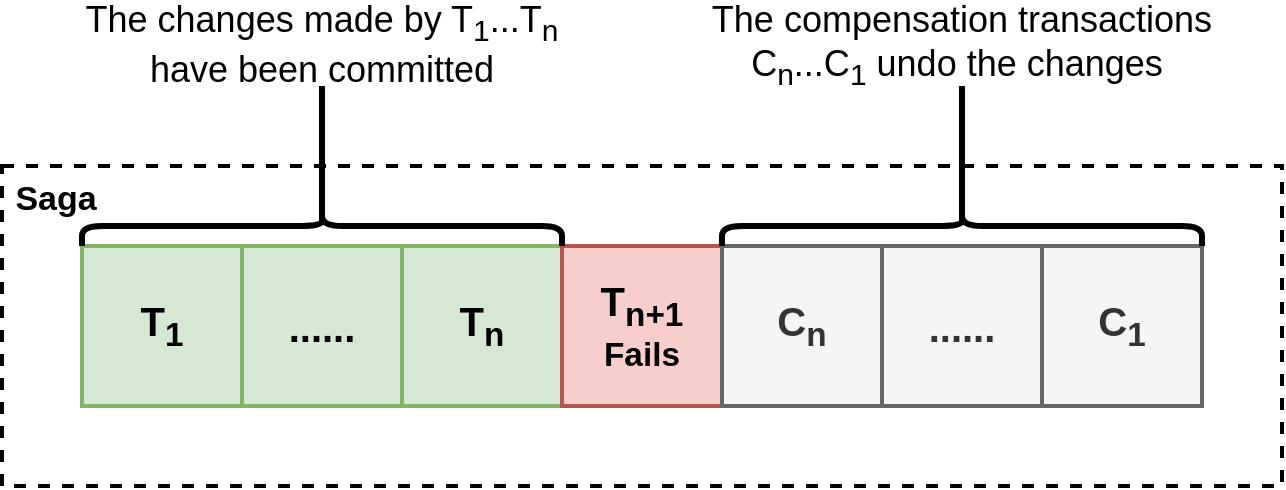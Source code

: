 <mxfile version="13.1.6" type="device"><diagram id="S5WJzVy-Ao5peLWkPrwk" name="Page-1"><mxGraphModel dx="1554" dy="675" grid="1" gridSize="10" guides="1" tooltips="1" connect="1" arrows="1" fold="1" page="1" pageScale="1" pageWidth="2000" pageHeight="2000" math="0" shadow="0"><root><mxCell id="0"/><mxCell id="1" parent="0"/><mxCell id="teWqGvkERBLunDA6zhhT-15" value="&lt;font style=&quot;font-size: 17px&quot;&gt;&lt;b&gt;&amp;nbsp;Saga&lt;/b&gt;&lt;/font&gt;" style="rounded=0;whiteSpace=wrap;html=1;strokeWidth=2;align=left;verticalAlign=top;dashed=1;" vertex="1" parent="1"><mxGeometry x="240" y="240" width="640" height="160" as="geometry"/></mxCell><mxCell id="teWqGvkERBLunDA6zhhT-2" value="&lt;font size=&quot;1&quot;&gt;&lt;b style=&quot;font-size: 20px&quot;&gt;T&lt;sub&gt;1&lt;/sub&gt;&lt;/b&gt;&lt;/font&gt;" style="whiteSpace=wrap;html=1;aspect=fixed;strokeWidth=2;fillColor=#d5e8d4;strokeColor=#82b366;" vertex="1" parent="1"><mxGeometry x="280" y="280" width="80" height="80" as="geometry"/></mxCell><mxCell id="teWqGvkERBLunDA6zhhT-3" value="&lt;font style=&quot;font-size: 20px&quot;&gt;&lt;b&gt;......&lt;/b&gt;&lt;/font&gt;" style="whiteSpace=wrap;html=1;aspect=fixed;strokeWidth=2;fillColor=#d5e8d4;strokeColor=#82b366;" vertex="1" parent="1"><mxGeometry x="360" y="280" width="80" height="80" as="geometry"/></mxCell><mxCell id="teWqGvkERBLunDA6zhhT-9" value="&lt;span style=&quot;font-size: 20px&quot;&gt;&lt;b&gt;T&lt;sub&gt;n&lt;/sub&gt;&lt;/b&gt;&lt;/span&gt;" style="whiteSpace=wrap;html=1;aspect=fixed;strokeWidth=2;fillColor=#d5e8d4;strokeColor=#82b366;" vertex="1" parent="1"><mxGeometry x="440" y="280" width="80" height="80" as="geometry"/></mxCell><mxCell id="teWqGvkERBLunDA6zhhT-11" value="&lt;b style=&quot;font-size: 20px&quot;&gt;T&lt;sub&gt;n+1&lt;/sub&gt;&lt;/b&gt;&lt;b style=&quot;font-size: 16.667px&quot;&gt;&lt;br&gt;Fails&lt;br&gt;&lt;/b&gt;" style="whiteSpace=wrap;html=1;aspect=fixed;strokeWidth=2;fillColor=#f8cecc;strokeColor=#b85450;" vertex="1" parent="1"><mxGeometry x="520" y="280" width="80" height="80" as="geometry"/></mxCell><mxCell id="teWqGvkERBLunDA6zhhT-12" value="&lt;span style=&quot;font-size: 20px&quot;&gt;&lt;b&gt;C&lt;sub&gt;n&lt;/sub&gt;&lt;/b&gt;&lt;/span&gt;" style="whiteSpace=wrap;html=1;aspect=fixed;strokeWidth=2;fillColor=#f5f5f5;strokeColor=#666666;fontColor=#333333;" vertex="1" parent="1"><mxGeometry x="600" y="280" width="80" height="80" as="geometry"/></mxCell><mxCell id="teWqGvkERBLunDA6zhhT-13" value="&lt;font style=&quot;font-size: 20px&quot;&gt;&lt;b&gt;......&lt;/b&gt;&lt;/font&gt;" style="whiteSpace=wrap;html=1;aspect=fixed;strokeWidth=2;fillColor=#f5f5f5;strokeColor=#666666;fontColor=#333333;" vertex="1" parent="1"><mxGeometry x="680" y="280" width="80" height="80" as="geometry"/></mxCell><mxCell id="teWqGvkERBLunDA6zhhT-14" value="&lt;span style=&quot;font-size: 20px&quot;&gt;&lt;b&gt;C&lt;sub&gt;1&lt;/sub&gt;&lt;/b&gt;&lt;/span&gt;" style="whiteSpace=wrap;html=1;aspect=fixed;strokeWidth=2;fillColor=#f5f5f5;strokeColor=#666666;fontColor=#333333;" vertex="1" parent="1"><mxGeometry x="760" y="280" width="80" height="80" as="geometry"/></mxCell><mxCell id="teWqGvkERBLunDA6zhhT-16" value="" style="shape=curlyBracket;whiteSpace=wrap;html=1;rounded=1;strokeWidth=3;rotation=90;" vertex="1" parent="1"><mxGeometry x="390" y="150" width="20" height="240" as="geometry"/></mxCell><mxCell id="teWqGvkERBLunDA6zhhT-17" value="" style="shape=curlyBracket;whiteSpace=wrap;html=1;rounded=1;strokeWidth=3;rotation=90;" vertex="1" parent="1"><mxGeometry x="710" y="150" width="20" height="240" as="geometry"/></mxCell><mxCell id="teWqGvkERBLunDA6zhhT-18" value="" style="endArrow=none;html=1;strokeWidth=3;entryX=0.1;entryY=0.5;entryDx=0;entryDy=0;entryPerimeter=0;" edge="1" parent="1" target="teWqGvkERBLunDA6zhhT-17"><mxGeometry width="50" height="50" relative="1" as="geometry"><mxPoint x="720" y="200" as="sourcePoint"/><mxPoint x="820" y="320" as="targetPoint"/></mxGeometry></mxCell><mxCell id="teWqGvkERBLunDA6zhhT-19" value="" style="endArrow=none;html=1;strokeWidth=3;exitX=0.1;exitY=0.5;exitDx=0;exitDy=0;exitPerimeter=0;" edge="1" parent="1" source="teWqGvkERBLunDA6zhhT-16"><mxGeometry width="50" height="50" relative="1" as="geometry"><mxPoint x="730" y="210" as="sourcePoint"/><mxPoint x="400" y="200" as="targetPoint"/></mxGeometry></mxCell><mxCell id="teWqGvkERBLunDA6zhhT-20" value="&lt;font style=&quot;font-size: 18px&quot;&gt;The changes made by T&lt;sub&gt;1&lt;/sub&gt;...T&lt;sub&gt;n&lt;/sub&gt; have been committed&lt;/font&gt;" style="text;html=1;strokeColor=none;fillColor=none;align=center;verticalAlign=middle;whiteSpace=wrap;rounded=0;" vertex="1" parent="1"><mxGeometry x="260" y="160" width="280" height="40" as="geometry"/></mxCell><mxCell id="teWqGvkERBLunDA6zhhT-21" value="&lt;font style=&quot;font-size: 18px&quot;&gt;The compensation transactions C&lt;sub&gt;n&lt;/sub&gt;...C&lt;sub&gt;1&lt;/sub&gt; undo the changes&amp;nbsp;&lt;/font&gt;" style="text;html=1;strokeColor=none;fillColor=none;align=center;verticalAlign=middle;whiteSpace=wrap;rounded=0;" vertex="1" parent="1"><mxGeometry x="580" y="160" width="280" height="40" as="geometry"/></mxCell></root></mxGraphModel></diagram></mxfile>